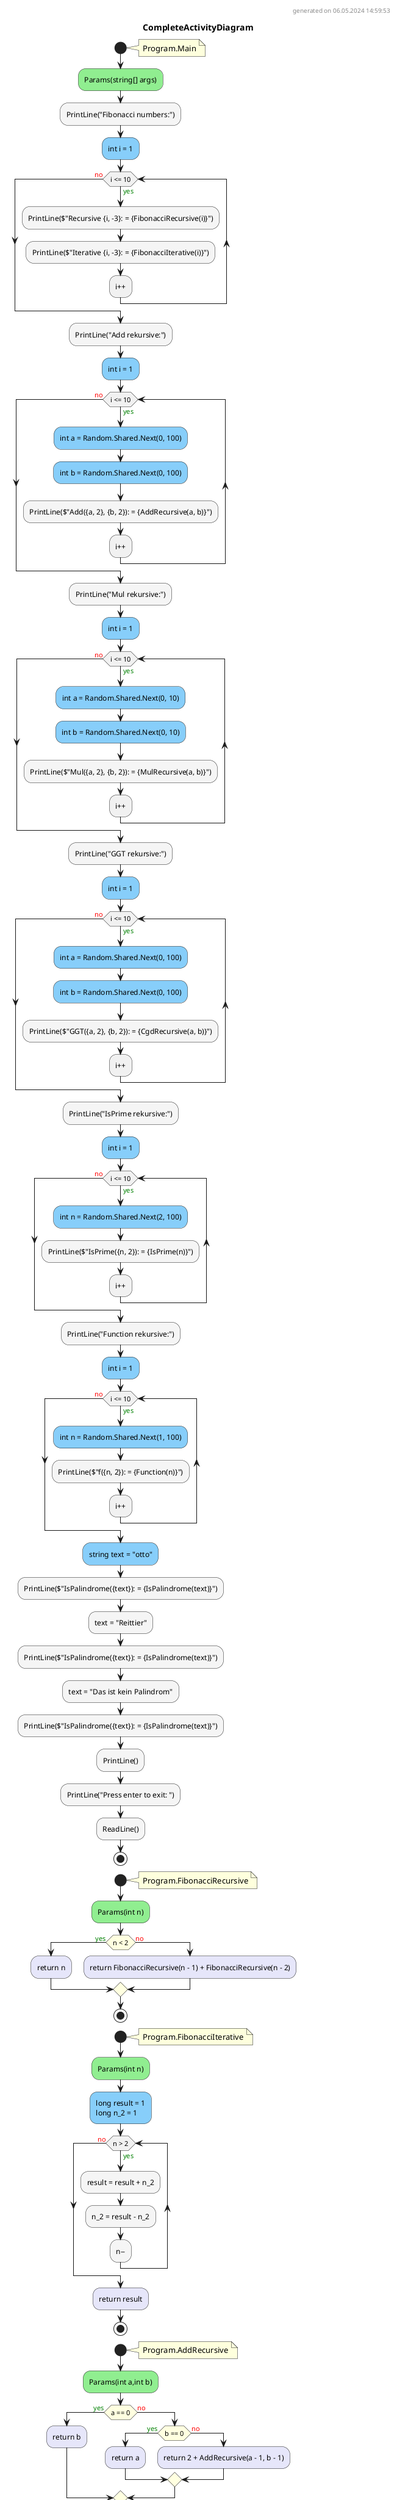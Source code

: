 @startuml CompleteActivityDiagram
header
generated on 06.05.2024 14:59:53
end header
title CompleteActivityDiagram
start
note right:  Program.Main
#LightGreen:Params(string[] args);
#WhiteSmoke:PrintLine("Fibonacci numbers:");
#LightSkyBlue:int i = 1;
while (i <= 10) is (<color:green>yes)
        #WhiteSmoke:PrintLine($"Recursive {i, -3}: = {FibonacciRecursive(i)}");
        #WhiteSmoke:PrintLine($"Iterative {i, -3}: = {FibonacciIterative(i)}");
:i++;
endwhile (<color:red>no)
#WhiteSmoke:PrintLine("Add rekursive:");
#LightSkyBlue:int i = 1;
while (i <= 10) is (<color:green>yes)
        #LightSkyBlue:int a = Random.Shared.Next(0, 100);
        #LightSkyBlue:int b = Random.Shared.Next(0, 100);
        #WhiteSmoke:PrintLine($"Add({a, 2}, {b, 2}): = {AddRecursive(a, b)}");
:i++;
endwhile (<color:red>no)
#WhiteSmoke:PrintLine("Mul rekursive:");
#LightSkyBlue:int i = 1;
while (i <= 10) is (<color:green>yes)
        #LightSkyBlue:int a = Random.Shared.Next(0, 10);
        #LightSkyBlue:int b = Random.Shared.Next(0, 10);
        #WhiteSmoke:PrintLine($"Mul({a, 2}, {b, 2}): = {MulRecursive(a, b)}");
:i++;
endwhile (<color:red>no)
#WhiteSmoke:PrintLine("GGT rekursive:");
#LightSkyBlue:int i = 1;
while (i <= 10) is (<color:green>yes)
        #LightSkyBlue:int a = Random.Shared.Next(0, 100);
        #LightSkyBlue:int b = Random.Shared.Next(0, 100);
        #WhiteSmoke:PrintLine($"GGT({a, 2}, {b, 2}): = {CgdRecursive(a, b)}");
:i++;
endwhile (<color:red>no)
#WhiteSmoke:PrintLine("IsPrime rekursive:");
#LightSkyBlue:int i = 1;
while (i <= 10) is (<color:green>yes)
        #LightSkyBlue:int n = Random.Shared.Next(2, 100);
        #WhiteSmoke:PrintLine($"IsPrime({n, 2}): = {IsPrime(n)}");
:i++;
endwhile (<color:red>no)
#WhiteSmoke:PrintLine("Function rekursive:");
#LightSkyBlue:int i = 1;
while (i <= 10) is (<color:green>yes)
        #LightSkyBlue:int n = Random.Shared.Next(1, 100);
        #WhiteSmoke:PrintLine($"f({n, 2}): = {Function(n)}");
:i++;
endwhile (<color:red>no)
#LightSkyBlue:string text = "otto";
#WhiteSmoke:PrintLine($"IsPalindrome({text}): = {IsPalindrome(text)}");
#WhiteSmoke:text = "Reittier";
#WhiteSmoke:PrintLine($"IsPalindrome({text}): = {IsPalindrome(text)}");
#WhiteSmoke:text = "Das ist kein Palindrom";
#WhiteSmoke:PrintLine($"IsPalindrome({text}): = {IsPalindrome(text)}");
#WhiteSmoke:PrintLine();
#WhiteSmoke:PrintLine("Press enter to exit: ");
#WhiteSmoke:ReadLine();
stop
start
note right:  Program.FibonacciRecursive
#LightGreen:Params(int n);
#LightYellow:if (n < 2) then (<color:green>yes)
        #Lavender:return n;
    else (<color:red>no)
            #Lavender:return FibonacciRecursive(n - 1) + FibonacciRecursive(n - 2);
endif
stop
start
note right:  Program.FibonacciIterative
#LightGreen:Params(int n);
#LightSkyBlue:long result = 1\nlong n_2 = 1;
while (n > 2) is (<color:green>yes)
        #WhiteSmoke:result = result + n_2;
        #WhiteSmoke:n_2 = result - n_2;
        #WhiteSmoke:n--;
endwhile (<color:red>no)
#Lavender:return result;
stop
start
note right:  Program.AddRecursive
#LightGreen:Params(int a,int b);
#LightYellow:if (a == 0) then (<color:green>yes)
        #Lavender:return b;
    else (<color:red>no)
        #LightYellow:if (b == 0) then (<color:green>yes)
                #Lavender:return a;
            else (<color:red>no)
                    #Lavender:return 2 + AddRecursive(a - 1, b - 1);
        endif
endif
stop
start
note right:  Program.MulRecursive
#LightGreen:Params(int a,int b);
#LightYellow:if (a == 0 || b == 0) then (<color:green>yes)
        #Lavender:return 0;
    else (<color:red>no)
        #LightYellow:if (a == 1) then (<color:green>yes)
                #Lavender:return b;
            else (<color:red>no)
                #LightYellow:if (b == 1) then (<color:green>yes)
                        #Lavender:return a;
                    else (<color:red>no)
                            #Lavender:return a + MulRecursive(a, b - 1);
                endif
        endif
endif
stop
start
note right:  Program.CgdRecursive
#LightGreen:Params(int a,int b);
#LightYellow:if (b == 0) then (<color:green>yes)
        #Lavender:return a;
    else (<color:red>no)
            #Lavender:return CgdRecursive(b, a % b);
endif
stop
start
note right:  Program.IsPrime
#LightGreen:Params(int n);
#Lavender:return IsPrimeRecursive(n, n - 1);
stop
start
note right:  Program.IsPrimeRecursive
#LightGreen:Params(int n,int p);
#LightYellow:if (p == 1) then (<color:green>yes)
        #Lavender:return true;
    else (<color:red>no)
        #LightYellow:if (n % p == 0) then (<color:green>yes)
                #Lavender:return false;
            else (<color:red>no)
                    #Lavender:return IsPrimeRecursive(n, p - 1);
        endif
endif
stop
start
note right:  Program.Function
#LightGreen:Params(int n);
#LightYellow:if (n == 1) then (<color:green>yes)
        #Lavender:return 1;
    else (<color:red>no)
            #Lavender:return Function(n - 1) + 2 * n - 1;
endif
stop
start
note right:  Program.IsPalindrome
#LightGreen:Params(string text);
#Lavender:return IsPalindromeIterative(text, 0, text.Length - 1);
stop
start
note right:  Program.IsPalindromeIterative
#LightGreen:Params(string text,int start,int end);
#LightYellow:if (start >= end) then (<color:green>yes)
        #Lavender:return true;
    else (<color:red>no)
        #LightYellow:if (char.ToLower(text[start]) != char.ToLower(text[end])) then (<color:green>yes)
                #Lavender:return false;
            else (<color:red>no)
                    #Lavender:return IsPalindromeIterative(text, start + 1, end - 1);
        endif
endif
stop
footer
generated with the DiagramCreator by Prof.Gehrer
end footer
@enduml
